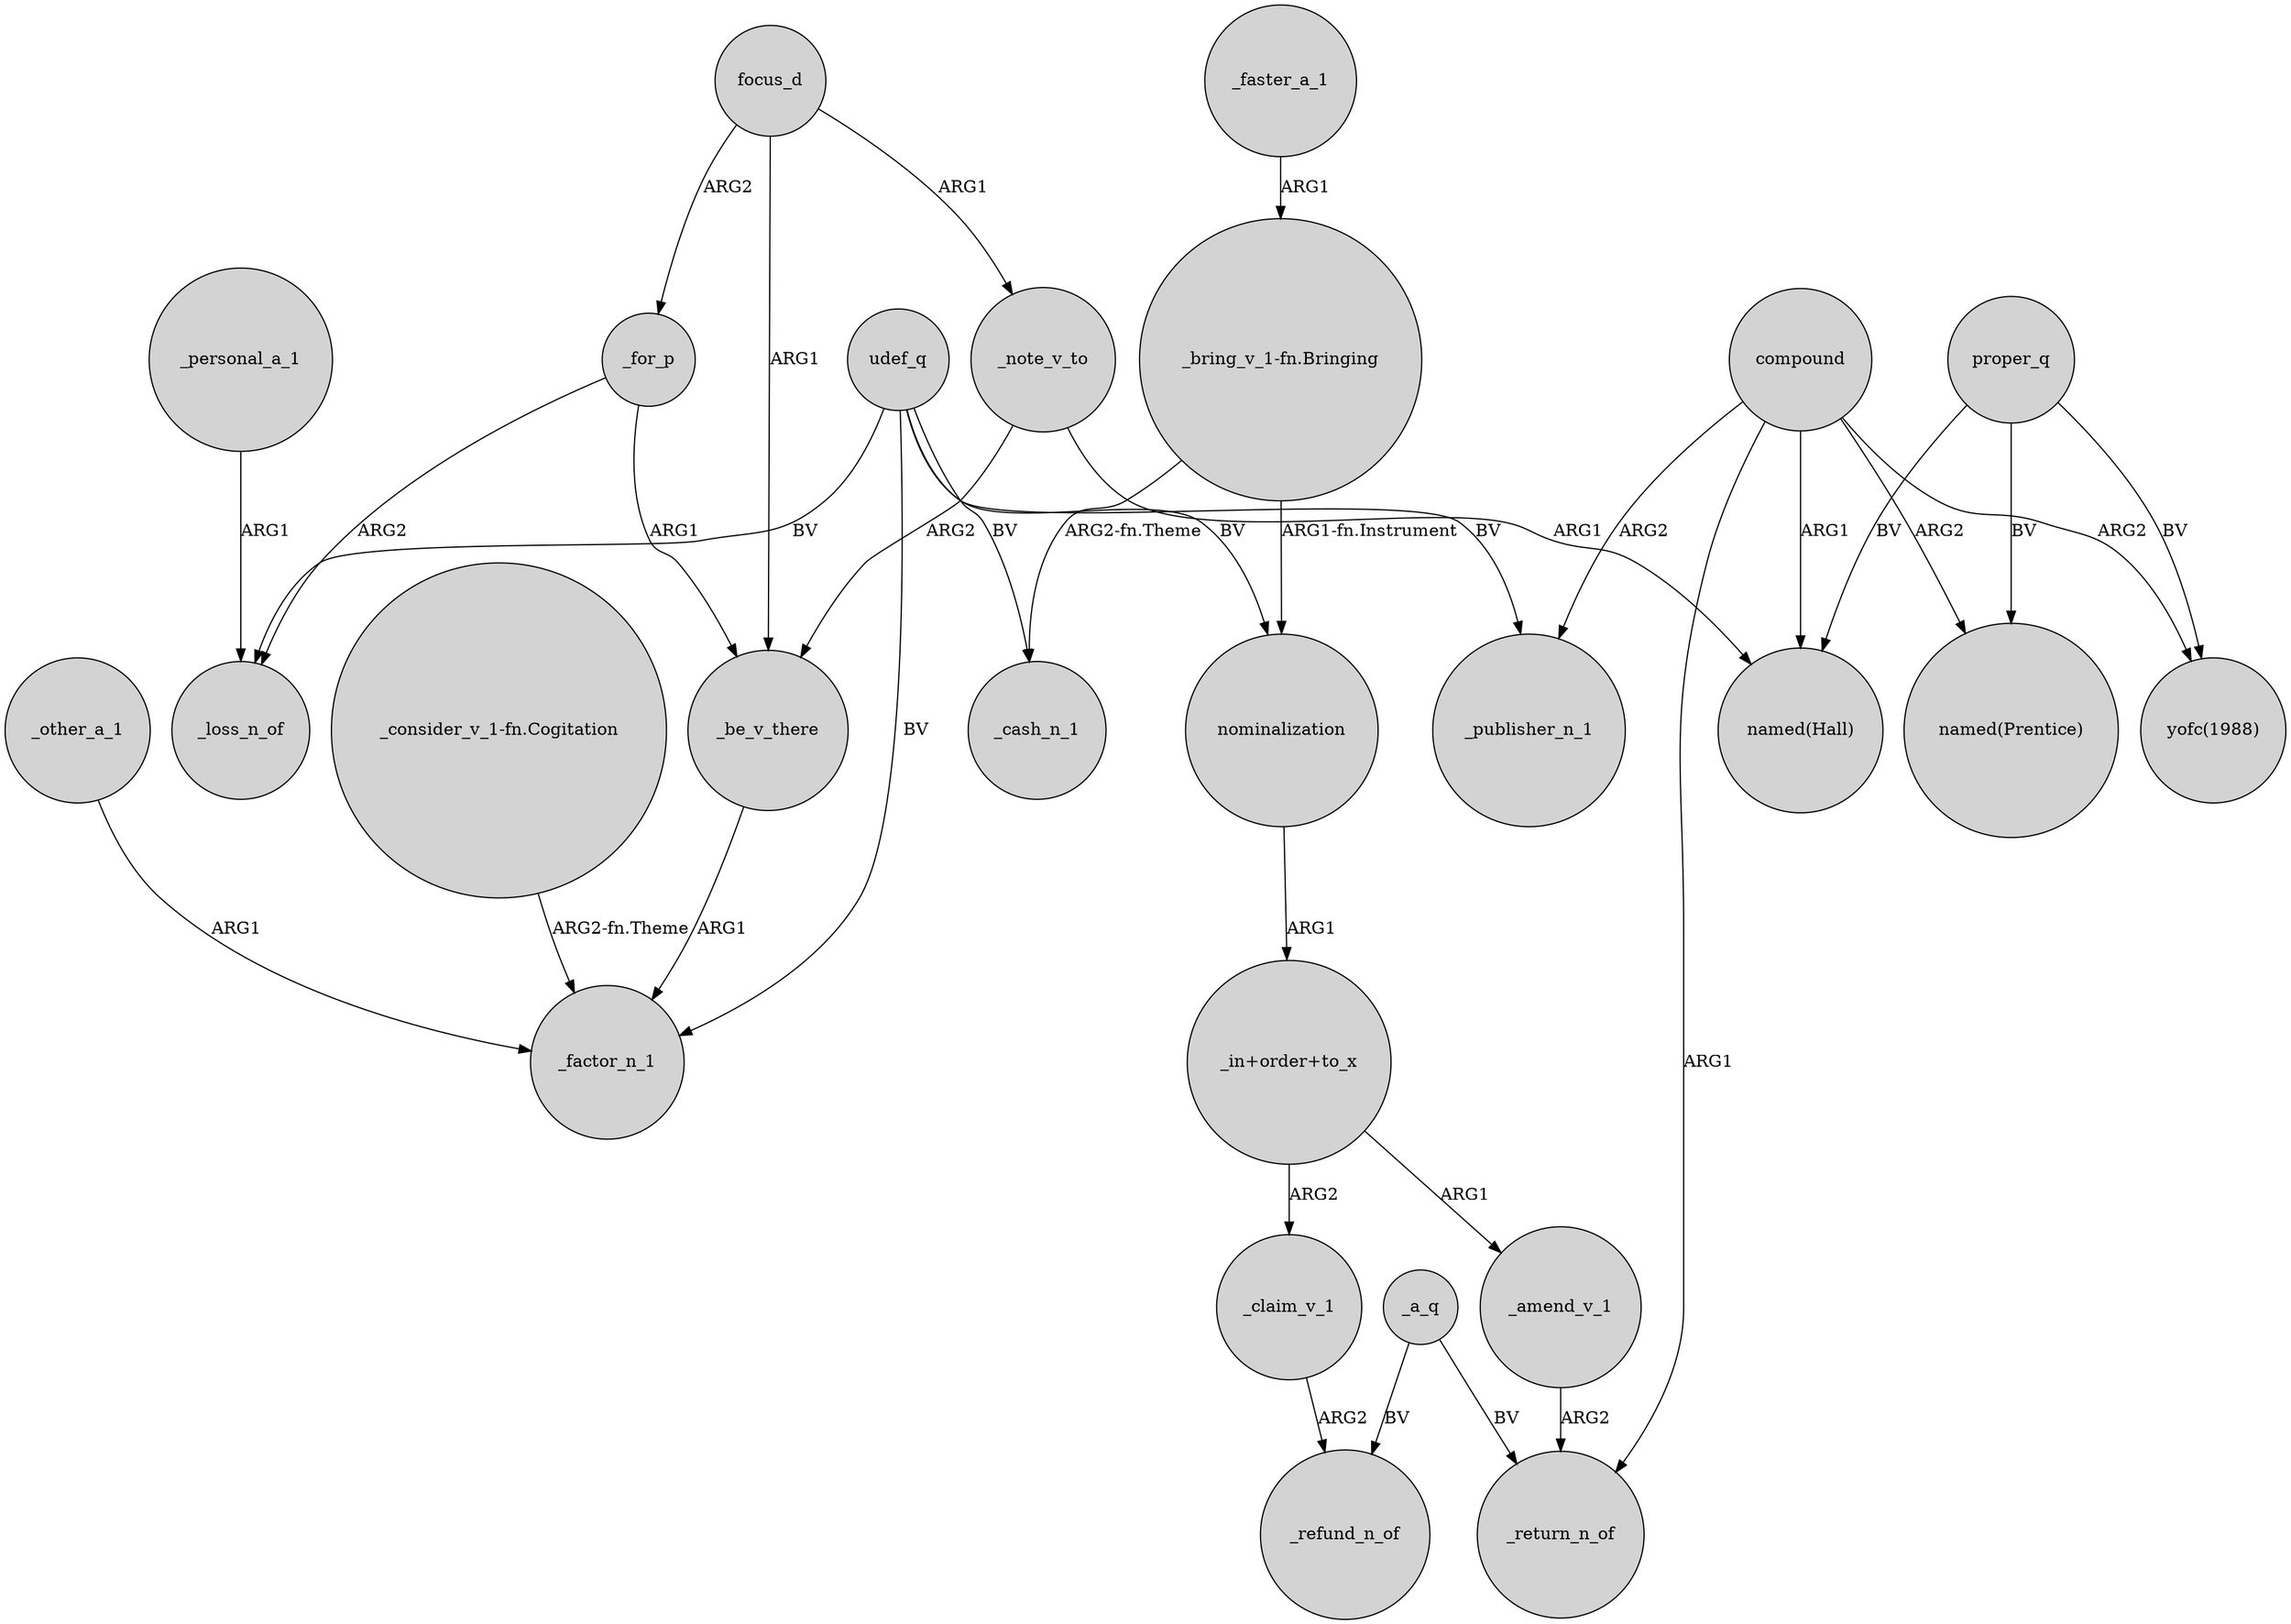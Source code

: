 digraph {
	node [shape=circle style=filled]
	_personal_a_1 -> _loss_n_of [label=ARG1]
	_a_q -> _refund_n_of [label=BV]
	udef_q -> _publisher_n_1 [label=BV]
	compound -> "named(Hall)" [label=ARG1]
	udef_q -> _cash_n_1 [label=BV]
	_for_p -> _be_v_there [label=ARG1]
	focus_d -> _note_v_to [label=ARG1]
	_note_v_to -> "named(Hall)" [label=ARG1]
	_faster_a_1 -> "_bring_v_1-fn.Bringing" [label=ARG1]
	_for_p -> _loss_n_of [label=ARG2]
	"_bring_v_1-fn.Bringing" -> _cash_n_1 [label="ARG2-fn.Theme"]
	compound -> "named(Prentice)" [label=ARG2]
	"_in+order+to_x" -> _claim_v_1 [label=ARG2]
	proper_q -> "named(Prentice)" [label=BV]
	focus_d -> _for_p [label=ARG2]
	_a_q -> _return_n_of [label=BV]
	_claim_v_1 -> _refund_n_of [label=ARG2]
	nominalization -> "_in+order+to_x" [label=ARG1]
	_be_v_there -> _factor_n_1 [label=ARG1]
	"_consider_v_1-fn.Cogitation" -> _factor_n_1 [label="ARG2-fn.Theme"]
	proper_q -> "yofc(1988)" [label=BV]
	_other_a_1 -> _factor_n_1 [label=ARG1]
	_amend_v_1 -> _return_n_of [label=ARG2]
	udef_q -> nominalization [label=BV]
	compound -> _publisher_n_1 [label=ARG2]
	focus_d -> _be_v_there [label=ARG1]
	_note_v_to -> _be_v_there [label=ARG2]
	"_bring_v_1-fn.Bringing" -> nominalization [label="ARG1-fn.Instrument"]
	"_in+order+to_x" -> _amend_v_1 [label=ARG1]
	proper_q -> "named(Hall)" [label=BV]
	udef_q -> _factor_n_1 [label=BV]
	compound -> "yofc(1988)" [label=ARG2]
	compound -> _return_n_of [label=ARG1]
	udef_q -> _loss_n_of [label=BV]
}
